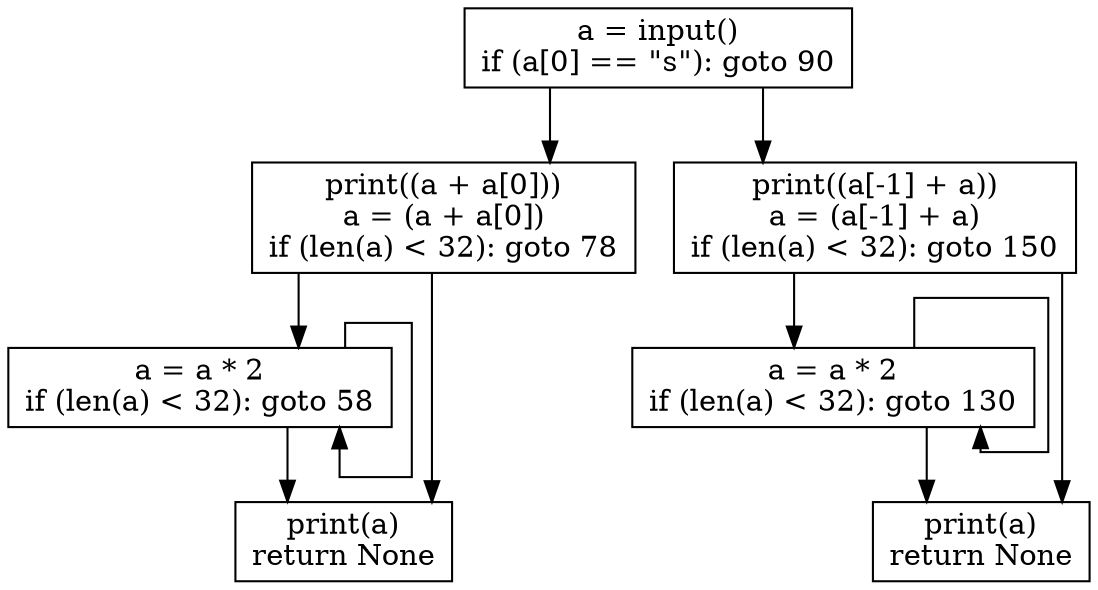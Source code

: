 digraph {
	graph [splines=ortho]
	node [shape=box]
	0 [label="a = input()
if (a[0] == \"s\"): goto 90"]
	1 [label="print((a + a[0]))
a = (a + a[0])
if (len(a) < 32): goto 78"]
	2 [label="a = a * 2
if (len(a) < 32): goto 58"]
	3 [label="print(a)
return None"]
	4 [label="print((a[-1] + a))
a = (a[-1] + a)
if (len(a) < 32): goto 150"]
	5 [label="a = a * 2
if (len(a) < 32): goto 130"]
	6 [label="print(a)
return None"]
	0 -> 4
	0 -> 1
	1 -> 3
	1 -> 2
	2 -> 2
	2 -> 3
	4 -> 6
	4 -> 5
	5 -> 5
	5 -> 6
}
